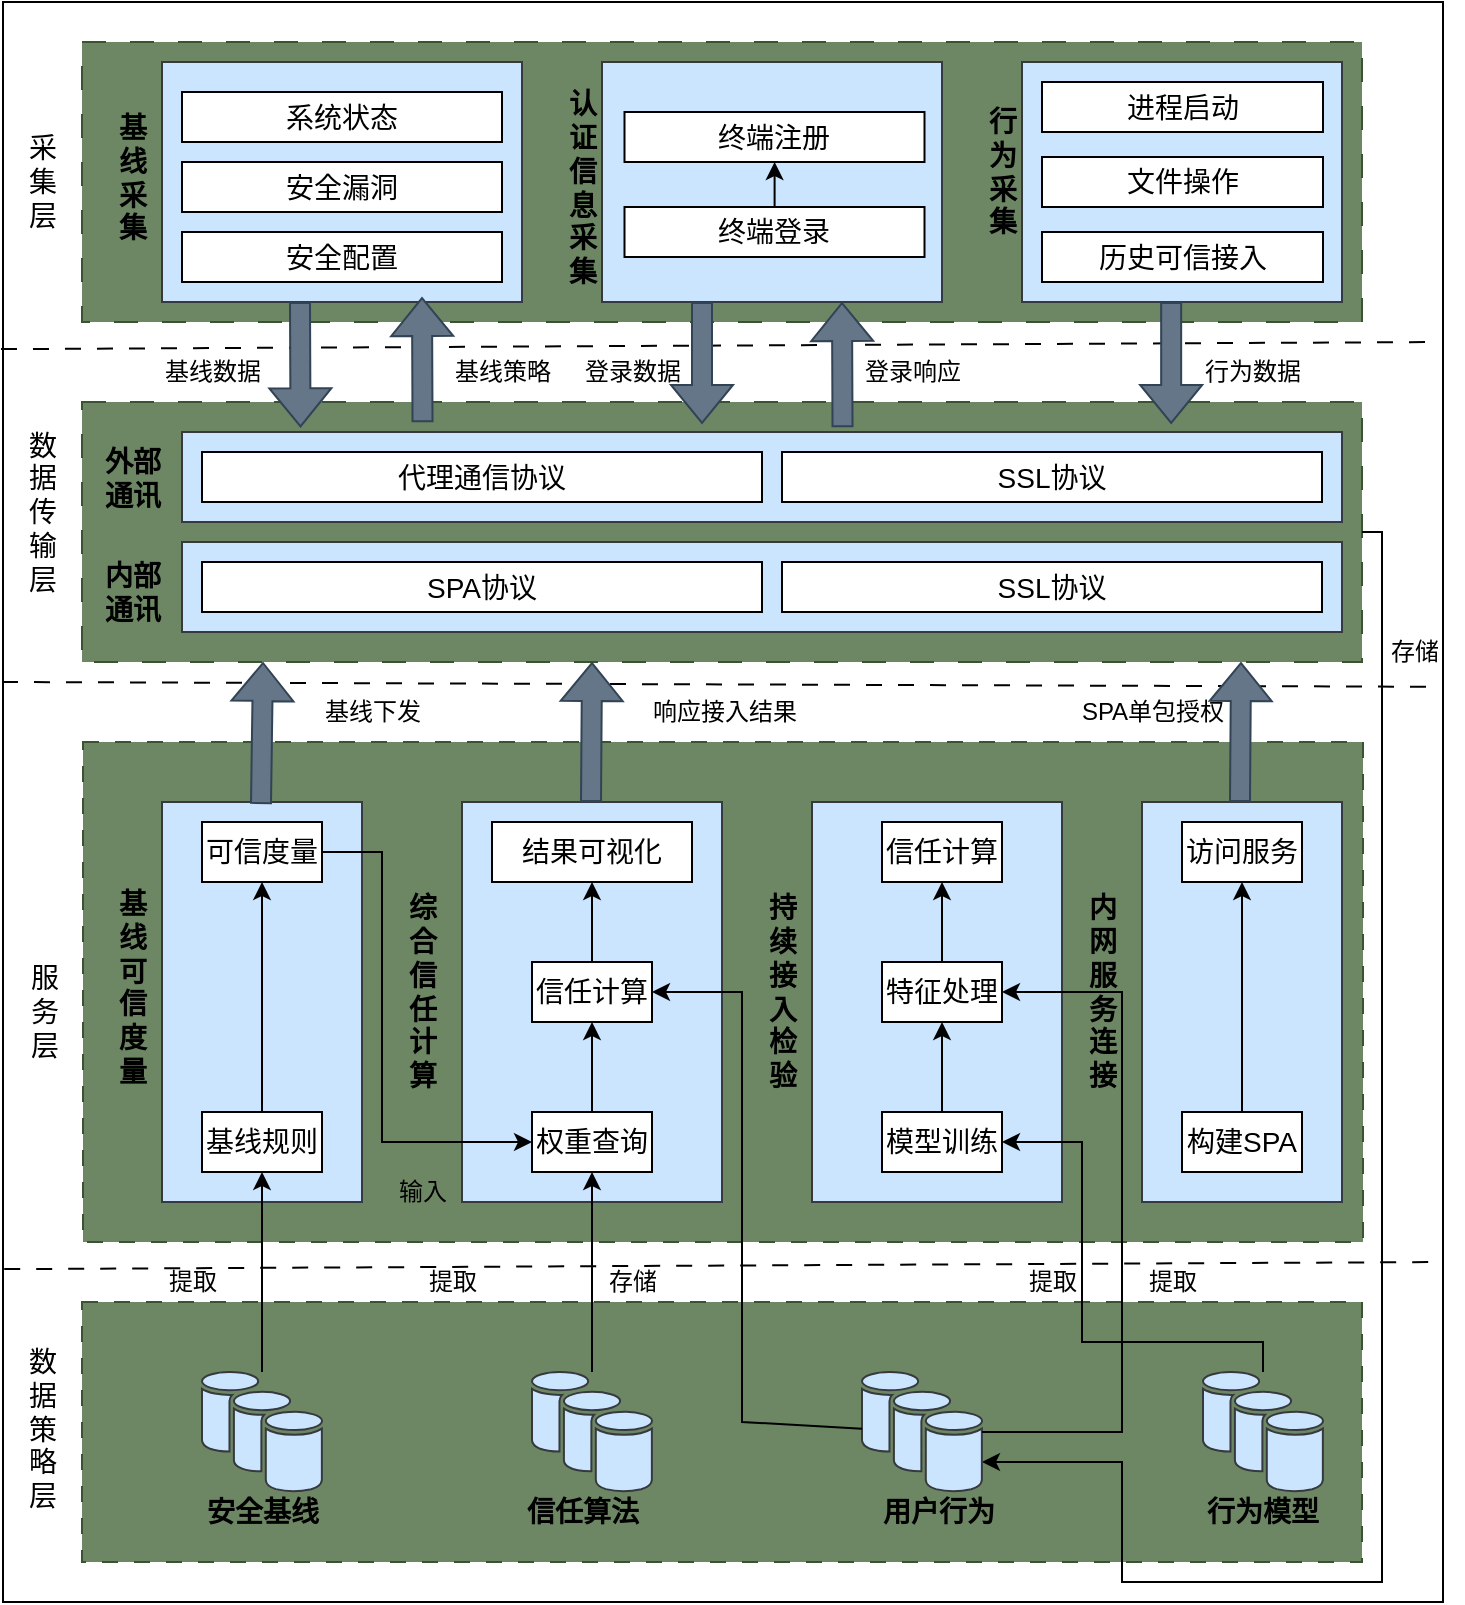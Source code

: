 <mxfile version="24.2.2" type="github">
  <diagram name="第 1 页" id="ms9--4vIe1txsoRL8aFu">
    <mxGraphModel dx="1647" dy="2007" grid="1" gridSize="10" guides="1" tooltips="1" connect="1" arrows="1" fold="1" page="1" pageScale="1" pageWidth="827" pageHeight="1169" math="0" shadow="0">
      <root>
        <mxCell id="0" />
        <mxCell id="1" parent="0" />
        <mxCell id="uTqP-Y-jselss-Khx-P8-10" value="" style="rounded=0;whiteSpace=wrap;html=1;fontSize=14;" parent="1" vertex="1">
          <mxGeometry x="80.5" y="-40" width="720" height="800" as="geometry" />
        </mxCell>
        <mxCell id="uTqP-Y-jselss-Khx-P8-43" value="" style="rounded=0;whiteSpace=wrap;html=1;fillColor=#6d8764;strokeColor=#3A5431;fontColor=#ffffff;dashed=1;dashPattern=12 12;" parent="1" vertex="1">
          <mxGeometry x="120" y="160" width="640" height="130" as="geometry" />
        </mxCell>
        <mxCell id="uTqP-Y-jselss-Khx-P8-3" value="&lt;font style=&quot;font-size: 14px;&quot;&gt;&lt;br style=&quot;font-size: 14px;&quot;&gt;数&lt;br&gt;据&lt;br&gt;策&lt;br&gt;略&lt;br&gt;层&lt;/font&gt;" style="text;html=1;align=center;verticalAlign=middle;resizable=0;points=[];autosize=1;strokeColor=none;fillColor=none;rotation=0;fontSize=14;" parent="1" vertex="1">
          <mxGeometry x="80" y="610" width="40" height="110" as="geometry" />
        </mxCell>
        <mxCell id="uTqP-Y-jselss-Khx-P8-21" value="" style="endArrow=none;html=1;rounded=0;exitX=0.004;exitY=0.388;exitDx=0;exitDy=0;exitPerimeter=0;fontSize=14;dashed=1;dashPattern=8 8;" parent="1" edge="1">
          <mxGeometry width="50" height="50" relative="1" as="geometry">
            <mxPoint x="79.5" y="133.56" as="sourcePoint" />
            <mxPoint x="799" y="130" as="targetPoint" />
          </mxGeometry>
        </mxCell>
        <mxCell id="uTqP-Y-jselss-Khx-P8-23" value="" style="rounded=0;whiteSpace=wrap;html=1;fillColor=#6d8764;strokeColor=#3A5431;fontColor=#ffffff;dashed=1;fontSize=14;dashPattern=12 12;" parent="1" vertex="1">
          <mxGeometry x="120" y="-20" width="640" height="140" as="geometry" />
        </mxCell>
        <mxCell id="uTqP-Y-jselss-Khx-P8-29" value="" style="rounded=0;whiteSpace=wrap;html=1;fillColor=#6d8764;strokeColor=#3A5431;fontColor=#ffffff;dashed=1;dashPattern=8 8;fontSize=14;" parent="1" vertex="1">
          <mxGeometry x="120.5" y="330" width="640" height="250" as="geometry" />
        </mxCell>
        <mxCell id="uTqP-Y-jselss-Khx-P8-30" value="" style="rounded=0;whiteSpace=wrap;html=1;fillColor=#6d8764;strokeColor=#3A5431;fontColor=#ffffff;dashed=1;dashPattern=8 8;fontSize=14;" parent="1" vertex="1">
          <mxGeometry x="120" y="610" width="640" height="130" as="geometry" />
        </mxCell>
        <mxCell id="uTqP-Y-jselss-Khx-P8-34" value="&lt;font style=&quot;font-size: 14px;&quot;&gt;服&lt;br style=&quot;font-size: 14px;&quot;&gt;务&lt;br style=&quot;font-size: 14px;&quot;&gt;层&lt;/font&gt;" style="text;html=1;align=center;verticalAlign=middle;resizable=0;points=[];autosize=1;strokeColor=none;fillColor=none;fontSize=14;" parent="1" vertex="1">
          <mxGeometry x="80.5" y="435" width="40" height="60" as="geometry" />
        </mxCell>
        <mxCell id="uTqP-Y-jselss-Khx-P8-35" value="&lt;font style=&quot;font-size: 14px;&quot;&gt;采&lt;br style=&quot;font-size: 14px;&quot;&gt;集&lt;br style=&quot;font-size: 14px;&quot;&gt;层&lt;/font&gt;" style="text;html=1;align=center;verticalAlign=middle;resizable=0;points=[];autosize=1;strokeColor=none;fillColor=none;fontSize=14;" parent="1" vertex="1">
          <mxGeometry x="80" y="20" width="40" height="60" as="geometry" />
        </mxCell>
        <mxCell id="DxdCswpseyvk_Ch9vkqe-7" value="" style="rounded=0;whiteSpace=wrap;html=1;fillColor=#cce5ff;strokeColor=#36393d;" parent="1" vertex="1">
          <mxGeometry x="650" y="360" width="100" height="200" as="geometry" />
        </mxCell>
        <mxCell id="uTqP-Y-jselss-Khx-P8-220" style="edgeStyle=orthogonalEdgeStyle;rounded=0;orthogonalLoop=1;jettySize=auto;html=1;exitX=1;exitY=0.5;exitDx=0;exitDy=0;entryX=1;entryY=0.75;entryDx=0;entryDy=0;entryPerimeter=0;" parent="1" source="uTqP-Y-jselss-Khx-P8-43" target="uTqP-Y-jselss-Khx-P8-217" edge="1">
          <mxGeometry relative="1" as="geometry">
            <Array as="points">
              <mxPoint x="770" y="225" />
              <mxPoint x="770" y="750" />
              <mxPoint x="640" y="750" />
              <mxPoint x="640" y="690" />
            </Array>
            <mxPoint x="960.02" y="258.5" as="sourcePoint" />
            <mxPoint x="979.5" y="681" as="targetPoint" />
          </mxGeometry>
        </mxCell>
        <mxCell id="uTqP-Y-jselss-Khx-P8-210" value="" style="rounded=0;whiteSpace=wrap;html=1;fillColor=#cce5ff;strokeColor=#36393d;fontSize=14;" parent="1" vertex="1">
          <mxGeometry x="170" y="175" width="580" height="45" as="geometry" />
        </mxCell>
        <mxCell id="uTqP-Y-jselss-Khx-P8-38" value="" style="rounded=0;whiteSpace=wrap;html=1;fillColor=#cce5ff;strokeColor=#36393d;fontSize=14;" parent="1" vertex="1">
          <mxGeometry x="160" y="-10" width="180" height="120" as="geometry" />
        </mxCell>
        <mxCell id="uTqP-Y-jselss-Khx-P8-54" value="安全配置" style="rounded=0;whiteSpace=wrap;html=1;fontSize=14;" parent="1" vertex="1">
          <mxGeometry x="170" y="75" width="160" height="25" as="geometry" />
        </mxCell>
        <mxCell id="uTqP-Y-jselss-Khx-P8-55" value="安全漏洞" style="rounded=0;whiteSpace=wrap;html=1;fontSize=14;" parent="1" vertex="1">
          <mxGeometry x="170" y="40" width="160" height="25" as="geometry" />
        </mxCell>
        <mxCell id="uTqP-Y-jselss-Khx-P8-205" value="" style="rounded=0;whiteSpace=wrap;html=1;fillColor=#cce5ff;strokeColor=#36393d;fontSize=14;" parent="1" vertex="1">
          <mxGeometry x="380" y="-10" width="170" height="120" as="geometry" />
        </mxCell>
        <mxCell id="uTqP-Y-jselss-Khx-P8-56" value="终端注册" style="rounded=0;whiteSpace=wrap;html=1;fontSize=14;" parent="1" vertex="1">
          <mxGeometry x="391.25" y="15" width="150" height="25" as="geometry" />
        </mxCell>
        <mxCell id="uTqP-Y-jselss-Khx-P8-68" value="数&lt;br&gt;据&lt;br&gt;传&lt;br&gt;输&lt;br&gt;层" style="text;html=1;align=center;verticalAlign=middle;resizable=0;points=[];autosize=1;strokeColor=none;fillColor=none;fontSize=14;" parent="1" vertex="1">
          <mxGeometry x="80" y="165" width="40" height="100" as="geometry" />
        </mxCell>
        <mxCell id="uTqP-Y-jselss-Khx-P8-72" style="edgeStyle=orthogonalEdgeStyle;rounded=0;orthogonalLoop=1;jettySize=auto;html=1;exitX=0.5;exitY=1;exitDx=0;exitDy=0;fontSize=14;" parent="1" source="uTqP-Y-jselss-Khx-P8-54" target="uTqP-Y-jselss-Khx-P8-54" edge="1">
          <mxGeometry relative="1" as="geometry" />
        </mxCell>
        <mxCell id="uTqP-Y-jselss-Khx-P8-123" value="" style="sketch=0;shadow=0;dashed=0;html=1;labelPosition=center;verticalLabelPosition=bottom;verticalAlign=top;outlineConnect=0;align=center;shape=mxgraph.office.databases.database_availability_group;fontSize=14;fillColor=#cce5ff;strokeColor=#36393d;" parent="1" vertex="1">
          <mxGeometry x="180" y="645" width="60" height="60" as="geometry" />
        </mxCell>
        <mxCell id="uTqP-Y-jselss-Khx-P8-139" value="&lt;b style=&quot;font-size: 14px;&quot;&gt;基&lt;br style=&quot;font-size: 14px;&quot;&gt;&lt;span style=&quot;font-size: 14px;&quot;&gt;线&lt;br style=&quot;font-size: 14px;&quot;&gt;&lt;/span&gt;&lt;span style=&quot;font-size: 14px;&quot;&gt;采&lt;br style=&quot;font-size: 14px;&quot;&gt;&lt;/span&gt;&lt;span style=&quot;font-size: 14px;&quot;&gt;集&lt;/span&gt;&lt;/b&gt;" style="text;html=1;align=center;verticalAlign=middle;resizable=0;points=[];autosize=1;strokeColor=none;fillColor=none;fontSize=14;" parent="1" vertex="1">
          <mxGeometry x="125" y="7.5" width="40" height="80" as="geometry" />
        </mxCell>
        <mxCell id="uTqP-Y-jselss-Khx-P8-141" value="" style="rounded=0;whiteSpace=wrap;html=1;fillColor=#cce5ff;strokeColor=#36393d;fontSize=14;" parent="1" vertex="1">
          <mxGeometry x="590" y="-10" width="160" height="120" as="geometry" />
        </mxCell>
        <mxCell id="uTqP-Y-jselss-Khx-P8-188" value="&lt;b style=&quot;font-size: 14px;&quot;&gt;&lt;span style=&quot;font-size: 14px;&quot;&gt;行&lt;br style=&quot;font-size: 14px;&quot;&gt;为&lt;br style=&quot;font-size: 14px;&quot;&gt;&lt;/span&gt;&lt;span style=&quot;font-size: 14px;&quot;&gt;采&lt;br style=&quot;font-size: 14px;&quot;&gt;&lt;/span&gt;&lt;span style=&quot;font-size: 14px;&quot;&gt;集&lt;/span&gt;&lt;/b&gt;" style="text;html=1;align=center;verticalAlign=middle;resizable=0;points=[];autosize=1;strokeColor=none;fillColor=none;fontSize=14;" parent="1" vertex="1">
          <mxGeometry x="560" y="5" width="40" height="80" as="geometry" />
        </mxCell>
        <mxCell id="uTqP-Y-jselss-Khx-P8-195" value="&lt;span style=&quot;font-size: 14px;&quot;&gt;&lt;b&gt;持&lt;br&gt;续&lt;br&gt;接&lt;br&gt;入&lt;br&gt;检&lt;br&gt;验&lt;/b&gt;&lt;/span&gt;" style="text;html=1;align=center;verticalAlign=middle;resizable=0;points=[];autosize=1;strokeColor=none;fillColor=none;" parent="1" vertex="1">
          <mxGeometry x="450" y="400" width="40" height="110" as="geometry" />
        </mxCell>
        <mxCell id="uTqP-Y-jselss-Khx-P8-201" value="" style="sketch=0;shadow=0;dashed=0;html=1;strokeColor=#36393d;fillColor=#cce5ff;labelPosition=center;verticalLabelPosition=bottom;verticalAlign=top;outlineConnect=0;align=center;shape=mxgraph.office.databases.database_availability_group;fontSize=14;" parent="1" vertex="1">
          <mxGeometry x="345" y="645" width="60" height="60" as="geometry" />
        </mxCell>
        <mxCell id="uTqP-Y-jselss-Khx-P8-202" value="历史可信接入" style="rounded=0;whiteSpace=wrap;html=1;fontSize=14;" parent="1" vertex="1">
          <mxGeometry x="600" y="75" width="140.5" height="25" as="geometry" />
        </mxCell>
        <mxCell id="uTqP-Y-jselss-Khx-P8-203" value="文件操作" style="rounded=0;whiteSpace=wrap;html=1;fontSize=14;" parent="1" vertex="1">
          <mxGeometry x="600" y="37.5" width="140.5" height="25" as="geometry" />
        </mxCell>
        <mxCell id="uTqP-Y-jselss-Khx-P8-204" value="进程启动" style="rounded=0;whiteSpace=wrap;html=1;fontSize=14;" parent="1" vertex="1">
          <mxGeometry x="600" width="140.5" height="25" as="geometry" />
        </mxCell>
        <mxCell id="uTqP-Y-jselss-Khx-P8-206" value="系统状态" style="rounded=0;whiteSpace=wrap;html=1;fontSize=14;" parent="1" vertex="1">
          <mxGeometry x="170" y="5" width="160" height="25" as="geometry" />
        </mxCell>
        <mxCell id="b1lUqJH5g1yR3QW052wO-5" value="" style="edgeStyle=orthogonalEdgeStyle;rounded=0;orthogonalLoop=1;jettySize=auto;html=1;" edge="1" parent="1" source="uTqP-Y-jselss-Khx-P8-207" target="uTqP-Y-jselss-Khx-P8-56">
          <mxGeometry relative="1" as="geometry" />
        </mxCell>
        <mxCell id="uTqP-Y-jselss-Khx-P8-207" value="终端登录" style="rounded=0;whiteSpace=wrap;html=1;fontSize=14;" parent="1" vertex="1">
          <mxGeometry x="391.25" y="62.5" width="150" height="25" as="geometry" />
        </mxCell>
        <mxCell id="uTqP-Y-jselss-Khx-P8-209" value="&lt;span style=&quot;font-size: 14px;&quot;&gt;&lt;b style=&quot;font-size: 14px;&quot;&gt;认&lt;br style=&quot;font-size: 14px;&quot;&gt;证&lt;br style=&quot;font-size: 14px;&quot;&gt;信&lt;br style=&quot;font-size: 14px;&quot;&gt;息&lt;br style=&quot;font-size: 14px;&quot;&gt;采&lt;br style=&quot;font-size: 14px;&quot;&gt;集&lt;br style=&quot;font-size: 14px;&quot;&gt;&lt;/b&gt;&lt;/span&gt;" style="text;html=1;align=center;verticalAlign=middle;resizable=0;points=[];autosize=1;strokeColor=none;fillColor=none;fontSize=14;" parent="1" vertex="1">
          <mxGeometry x="350" y="-2.5" width="40" height="110" as="geometry" />
        </mxCell>
        <mxCell id="uTqP-Y-jselss-Khx-P8-211" value="&lt;span style=&quot;font-size: 14px;&quot;&gt;&lt;b&gt;外部&lt;br&gt;通讯&lt;br&gt;&lt;/b&gt;&lt;/span&gt;" style="text;html=1;align=center;verticalAlign=middle;resizable=0;points=[];autosize=1;strokeColor=none;fillColor=none;" parent="1" vertex="1">
          <mxGeometry x="120" y="172.5" width="50" height="50" as="geometry" />
        </mxCell>
        <mxCell id="uTqP-Y-jselss-Khx-P8-213" value="&lt;b&gt;&lt;font style=&quot;font-size: 14px;&quot;&gt;信任算法&lt;/font&gt;&lt;/b&gt;" style="text;html=1;align=center;verticalAlign=middle;resizable=0;points=[];autosize=1;strokeColor=none;fillColor=none;" parent="1" vertex="1">
          <mxGeometry x="330" y="700" width="80" height="30" as="geometry" />
        </mxCell>
        <mxCell id="uTqP-Y-jselss-Khx-P8-215" value="&lt;span style=&quot;font-size: 14px;&quot;&gt;&lt;b&gt;用户行为&lt;/b&gt;&lt;/span&gt;" style="text;html=1;align=center;verticalAlign=middle;resizable=0;points=[];autosize=1;strokeColor=none;fillColor=none;" parent="1" vertex="1">
          <mxGeometry x="507.5" y="700" width="80" height="30" as="geometry" />
        </mxCell>
        <mxCell id="uTqP-Y-jselss-Khx-P8-216" value="&lt;b&gt;&lt;font style=&quot;font-size: 14px;&quot;&gt;行为模型&lt;/font&gt;&lt;/b&gt;" style="text;html=1;align=center;verticalAlign=middle;resizable=0;points=[];autosize=1;strokeColor=none;fillColor=none;" parent="1" vertex="1">
          <mxGeometry x="670" y="700" width="80" height="30" as="geometry" />
        </mxCell>
        <mxCell id="uTqP-Y-jselss-Khx-P8-217" value="" style="sketch=0;shadow=0;dashed=0;html=1;strokeColor=#36393d;fillColor=#cce5ff;labelPosition=center;verticalLabelPosition=bottom;verticalAlign=top;outlineConnect=0;align=center;shape=mxgraph.office.databases.database_availability_group;fontSize=14;" parent="1" vertex="1">
          <mxGeometry x="510" y="645" width="60" height="60" as="geometry" />
        </mxCell>
        <mxCell id="uTqP-Y-jselss-Khx-P8-218" value="" style="sketch=0;shadow=0;dashed=0;html=1;strokeColor=#36393d;fillColor=#cce5ff;labelPosition=center;verticalLabelPosition=bottom;verticalAlign=top;outlineConnect=0;align=center;shape=mxgraph.office.databases.database_availability_group;fontSize=14;" parent="1" vertex="1">
          <mxGeometry x="680.5" y="645" width="60" height="60" as="geometry" />
        </mxCell>
        <mxCell id="uTqP-Y-jselss-Khx-P8-219" value="&lt;span style=&quot;font-size: 14px;&quot;&gt;&lt;b&gt;安全基线&lt;/b&gt;&lt;/span&gt;" style="text;html=1;align=center;verticalAlign=middle;resizable=0;points=[];autosize=1;strokeColor=none;fillColor=none;" parent="1" vertex="1">
          <mxGeometry x="170" y="700" width="80" height="30" as="geometry" />
        </mxCell>
        <mxCell id="uTqP-Y-jselss-Khx-P8-238" value="" style="rounded=0;whiteSpace=wrap;html=1;fillColor=#cce5ff;strokeColor=#36393d;fontSize=14;" parent="1" vertex="1">
          <mxGeometry x="170" y="230" width="580" height="45" as="geometry" />
        </mxCell>
        <mxCell id="uTqP-Y-jselss-Khx-P8-239" value="&lt;span style=&quot;font-size: 14px;&quot;&gt;&lt;b&gt;内部&lt;br&gt;通讯&lt;br&gt;&lt;/b&gt;&lt;/span&gt;" style="text;html=1;align=center;verticalAlign=middle;resizable=0;points=[];autosize=1;strokeColor=none;fillColor=none;" parent="1" vertex="1">
          <mxGeometry x="120" y="230" width="50" height="50" as="geometry" />
        </mxCell>
        <mxCell id="uTqP-Y-jselss-Khx-P8-240" value="&lt;font style=&quot;font-size: 14px;&quot;&gt;代理通信协议&lt;/font&gt;" style="rounded=0;whiteSpace=wrap;html=1;" parent="1" vertex="1">
          <mxGeometry x="180" y="185" width="280" height="25" as="geometry" />
        </mxCell>
        <mxCell id="uTqP-Y-jselss-Khx-P8-244" value="&lt;font style=&quot;font-size: 14px;&quot;&gt;SPA协议&lt;/font&gt;" style="rounded=0;whiteSpace=wrap;html=1;" parent="1" vertex="1">
          <mxGeometry x="180" y="240" width="280" height="25" as="geometry" />
        </mxCell>
        <mxCell id="uTqP-Y-jselss-Khx-P8-246" value="&lt;font style=&quot;font-size: 14px;&quot;&gt;SSL协议&lt;/font&gt;" style="rounded=0;whiteSpace=wrap;html=1;" parent="1" vertex="1">
          <mxGeometry x="470" y="240" width="270" height="25" as="geometry" />
        </mxCell>
        <mxCell id="uTqP-Y-jselss-Khx-P8-272" value="" style="endArrow=none;html=1;rounded=0;entryX=0.999;entryY=0.428;entryDx=0;entryDy=0;entryPerimeter=0;fontSize=14;dashed=1;dashPattern=8 8;" parent="1" target="uTqP-Y-jselss-Khx-P8-10" edge="1">
          <mxGeometry width="50" height="50" relative="1" as="geometry">
            <mxPoint x="80" y="300" as="sourcePoint" />
            <mxPoint x="799.4" y="300" as="targetPoint" />
          </mxGeometry>
        </mxCell>
        <mxCell id="DxdCswpseyvk_Ch9vkqe-1" value="&lt;span style=&quot;font-size: 14px;&quot;&gt;&lt;b&gt;综&lt;/b&gt;&lt;/span&gt;&lt;div&gt;&lt;span style=&quot;font-size: 14px;&quot;&gt;&lt;b&gt;合&lt;/b&gt;&lt;/span&gt;&lt;/div&gt;&lt;div&gt;&lt;span style=&quot;font-size: 14px;&quot;&gt;&lt;b&gt;信&lt;/b&gt;&lt;/span&gt;&lt;/div&gt;&lt;div&gt;&lt;span style=&quot;font-size: 14px;&quot;&gt;&lt;b&gt;任&lt;/b&gt;&lt;/span&gt;&lt;/div&gt;&lt;div&gt;&lt;span style=&quot;font-size: 14px;&quot;&gt;&lt;b&gt;计&lt;/b&gt;&lt;/span&gt;&lt;/div&gt;&lt;div&gt;&lt;span style=&quot;font-size: 14px;&quot;&gt;&lt;b&gt;算&lt;/b&gt;&lt;/span&gt;&lt;/div&gt;" style="text;html=1;align=center;verticalAlign=middle;resizable=0;points=[];autosize=1;strokeColor=none;fillColor=none;" parent="1" vertex="1">
          <mxGeometry x="270" y="400" width="40" height="110" as="geometry" />
        </mxCell>
        <mxCell id="DxdCswpseyvk_Ch9vkqe-6" value="&lt;span style=&quot;font-size: 14px;&quot;&gt;&lt;b&gt;基&lt;/b&gt;&lt;/span&gt;&lt;div&gt;&lt;span style=&quot;font-size: 14px;&quot;&gt;&lt;b&gt;线&lt;/b&gt;&lt;/span&gt;&lt;/div&gt;&lt;div&gt;&lt;span style=&quot;font-size: 14px;&quot;&gt;&lt;b&gt;可&lt;/b&gt;&lt;/span&gt;&lt;/div&gt;&lt;div&gt;&lt;span style=&quot;font-size: 14px;&quot;&gt;&lt;b&gt;信&lt;/b&gt;&lt;/span&gt;&lt;/div&gt;&lt;div&gt;&lt;span style=&quot;font-size: 14px;&quot;&gt;&lt;b&gt;度&lt;/b&gt;&lt;/span&gt;&lt;/div&gt;&lt;div&gt;&lt;span style=&quot;font-size: 14px;&quot;&gt;&lt;b&gt;量&lt;/b&gt;&lt;/span&gt;&lt;/div&gt;&lt;div&gt;&lt;br&gt;&lt;/div&gt;" style="text;html=1;align=center;verticalAlign=middle;resizable=0;points=[];autosize=1;strokeColor=none;fillColor=none;" parent="1" vertex="1">
          <mxGeometry x="125" y="395" width="40" height="130" as="geometry" />
        </mxCell>
        <mxCell id="DxdCswpseyvk_Ch9vkqe-25" value="" style="rounded=0;whiteSpace=wrap;html=1;fillColor=#cce5ff;strokeColor=#36393d;" parent="1" vertex="1">
          <mxGeometry x="310" y="360" width="130" height="200" as="geometry" />
        </mxCell>
        <mxCell id="DxdCswpseyvk_Ch9vkqe-75" value="" style="edgeStyle=orthogonalEdgeStyle;rounded=0;orthogonalLoop=1;jettySize=auto;html=1;" parent="1" source="uTqP-Y-jselss-Khx-P8-201" target="DxdCswpseyvk_Ch9vkqe-27" edge="1">
          <mxGeometry relative="1" as="geometry" />
        </mxCell>
        <mxCell id="mElpV_ZJZSHDwFUQlrxw-3" value="" style="edgeStyle=orthogonalEdgeStyle;rounded=0;orthogonalLoop=1;jettySize=auto;html=1;" parent="1" source="DxdCswpseyvk_Ch9vkqe-27" target="DxdCswpseyvk_Ch9vkqe-26" edge="1">
          <mxGeometry relative="1" as="geometry" />
        </mxCell>
        <mxCell id="DxdCswpseyvk_Ch9vkqe-27" value="权重查询" style="whiteSpace=wrap;html=1;fontSize=14;verticalAlign=middle;sketch=0;shadow=0;dashed=0;" parent="1" vertex="1">
          <mxGeometry x="345" y="515" width="60" height="30" as="geometry" />
        </mxCell>
        <mxCell id="DxdCswpseyvk_Ch9vkqe-28" value="结果可视化" style="whiteSpace=wrap;html=1;fontSize=14;rounded=0;" parent="1" vertex="1">
          <mxGeometry x="325" y="370" width="100" height="30" as="geometry" />
        </mxCell>
        <mxCell id="DxdCswpseyvk_Ch9vkqe-32" value="" style="rounded=0;whiteSpace=wrap;html=1;fillColor=#cce5ff;strokeColor=#36393d;" parent="1" vertex="1">
          <mxGeometry x="485" y="360" width="125" height="200" as="geometry" />
        </mxCell>
        <mxCell id="mElpV_ZJZSHDwFUQlrxw-22" value="" style="edgeStyle=orthogonalEdgeStyle;rounded=0;orthogonalLoop=1;jettySize=auto;html=1;" parent="1" source="DxdCswpseyvk_Ch9vkqe-35" target="mElpV_ZJZSHDwFUQlrxw-15" edge="1">
          <mxGeometry relative="1" as="geometry" />
        </mxCell>
        <mxCell id="DxdCswpseyvk_Ch9vkqe-35" value="构建SPA" style="whiteSpace=wrap;html=1;fontSize=14;rounded=0;" parent="1" vertex="1">
          <mxGeometry x="670" y="515" width="60" height="30" as="geometry" />
        </mxCell>
        <mxCell id="DxdCswpseyvk_Ch9vkqe-41" value="" style="rounded=0;whiteSpace=wrap;html=1;fillColor=#cce5ff;strokeColor=#36393d;" parent="1" vertex="1">
          <mxGeometry x="160" y="360" width="100" height="200" as="geometry" />
        </mxCell>
        <mxCell id="leUkdMmYNfDMrdS2uC6X-163" style="edgeStyle=orthogonalEdgeStyle;rounded=0;orthogonalLoop=1;jettySize=auto;html=1;exitX=1;exitY=0.5;exitDx=0;exitDy=0;entryX=0;entryY=0.5;entryDx=0;entryDy=0;" parent="1" source="DxdCswpseyvk_Ch9vkqe-42" target="DxdCswpseyvk_Ch9vkqe-27" edge="1">
          <mxGeometry relative="1" as="geometry">
            <Array as="points">
              <mxPoint x="270" y="385" />
              <mxPoint x="270" y="530" />
            </Array>
          </mxGeometry>
        </mxCell>
        <mxCell id="DxdCswpseyvk_Ch9vkqe-42" value="可信度量" style="rounded=0;whiteSpace=wrap;html=1;fontSize=14;" parent="1" vertex="1">
          <mxGeometry x="180" y="370" width="60" height="30" as="geometry" />
        </mxCell>
        <mxCell id="DxdCswpseyvk_Ch9vkqe-76" value="" style="edgeStyle=orthogonalEdgeStyle;rounded=0;orthogonalLoop=1;jettySize=auto;html=1;" parent="1" source="uTqP-Y-jselss-Khx-P8-123" target="DxdCswpseyvk_Ch9vkqe-43" edge="1">
          <mxGeometry relative="1" as="geometry" />
        </mxCell>
        <mxCell id="b1lUqJH5g1yR3QW052wO-4" value="" style="edgeStyle=orthogonalEdgeStyle;rounded=0;orthogonalLoop=1;jettySize=auto;html=1;" edge="1" parent="1" source="DxdCswpseyvk_Ch9vkqe-43" target="DxdCswpseyvk_Ch9vkqe-42">
          <mxGeometry relative="1" as="geometry" />
        </mxCell>
        <mxCell id="DxdCswpseyvk_Ch9vkqe-43" value="基线规则" style="whiteSpace=wrap;html=1;fontSize=14;verticalAlign=middle;sketch=0;shadow=0;dashed=0;" parent="1" vertex="1">
          <mxGeometry x="180" y="515" width="60" height="30" as="geometry" />
        </mxCell>
        <mxCell id="leUkdMmYNfDMrdS2uC6X-3" value="" style="endArrow=none;html=1;rounded=0;exitX=0.004;exitY=0.388;exitDx=0;exitDy=0;exitPerimeter=0;entryX=1.003;entryY=0.375;entryDx=0;entryDy=0;entryPerimeter=0;fontSize=14;dashed=1;dashPattern=8 8;" parent="1" edge="1">
          <mxGeometry width="50" height="50" relative="1" as="geometry">
            <mxPoint x="81.1" y="593.56" as="sourcePoint" />
            <mxPoint x="800.5" y="590" as="targetPoint" />
          </mxGeometry>
        </mxCell>
        <mxCell id="leUkdMmYNfDMrdS2uC6X-16" value="" style="shape=flexArrow;endArrow=classic;html=1;rounded=0;exitX=0.5;exitY=1;exitDx=0;exitDy=0;entryX=0.147;entryY=-0.052;entryDx=0;entryDy=0;entryPerimeter=0;fillColor=#647687;strokeColor=#314354;" parent="1" edge="1">
          <mxGeometry width="50" height="50" relative="1" as="geometry">
            <mxPoint x="229" y="110" as="sourcePoint" />
            <mxPoint x="229.26" y="172.66" as="targetPoint" />
          </mxGeometry>
        </mxCell>
        <mxCell id="leUkdMmYNfDMrdS2uC6X-17" value="" style="shape=flexArrow;endArrow=classic;html=1;rounded=0;exitX=0.5;exitY=1;exitDx=0;exitDy=0;entryX=0.147;entryY=-0.052;entryDx=0;entryDy=0;entryPerimeter=0;fillColor=#647687;strokeColor=#314354;" parent="1" edge="1">
          <mxGeometry width="50" height="50" relative="1" as="geometry">
            <mxPoint x="430.0" y="110" as="sourcePoint" />
            <mxPoint x="430.0" y="171" as="targetPoint" />
          </mxGeometry>
        </mxCell>
        <mxCell id="leUkdMmYNfDMrdS2uC6X-18" value="" style="shape=flexArrow;endArrow=classic;html=1;rounded=0;exitX=0.5;exitY=1;exitDx=0;exitDy=0;entryX=0.147;entryY=-0.052;entryDx=0;entryDy=0;entryPerimeter=0;fillColor=#647687;strokeColor=#314354;" parent="1" edge="1">
          <mxGeometry width="50" height="50" relative="1" as="geometry">
            <mxPoint x="664.58" y="110" as="sourcePoint" />
            <mxPoint x="664.58" y="171" as="targetPoint" />
          </mxGeometry>
        </mxCell>
        <mxCell id="leUkdMmYNfDMrdS2uC6X-22" value="" style="shape=flexArrow;endArrow=classic;html=1;rounded=0;entryX=0.127;entryY=0.995;entryDx=0;entryDy=0;entryPerimeter=0;fillColor=#647687;strokeColor=#314354;" parent="1" edge="1">
          <mxGeometry width="50" height="50" relative="1" as="geometry">
            <mxPoint x="374.5" y="360" as="sourcePoint" />
            <mxPoint x="375" y="290" as="targetPoint" />
          </mxGeometry>
        </mxCell>
        <mxCell id="leUkdMmYNfDMrdS2uC6X-28" value="基线数据" style="text;html=1;align=center;verticalAlign=middle;resizable=0;points=[];autosize=1;strokeColor=none;fillColor=none;" parent="1" vertex="1">
          <mxGeometry x="150" y="130" width="70" height="30" as="geometry" />
        </mxCell>
        <mxCell id="leUkdMmYNfDMrdS2uC6X-29" value="登录数据" style="text;html=1;align=center;verticalAlign=middle;resizable=0;points=[];autosize=1;strokeColor=none;fillColor=none;" parent="1" vertex="1">
          <mxGeometry x="360" y="130" width="70" height="30" as="geometry" />
        </mxCell>
        <mxCell id="leUkdMmYNfDMrdS2uC6X-30" value="行为数据" style="text;html=1;align=center;verticalAlign=middle;resizable=0;points=[];autosize=1;strokeColor=none;fillColor=none;" parent="1" vertex="1">
          <mxGeometry x="670" y="130" width="70" height="30" as="geometry" />
        </mxCell>
        <mxCell id="leUkdMmYNfDMrdS2uC6X-37" value="基线下发" style="text;html=1;align=center;verticalAlign=middle;resizable=0;points=[];autosize=1;strokeColor=none;fillColor=none;" parent="1" vertex="1">
          <mxGeometry x="230" y="300" width="70" height="30" as="geometry" />
        </mxCell>
        <mxCell id="leUkdMmYNfDMrdS2uC6X-38" value="响应接入结果" style="text;html=1;align=center;verticalAlign=middle;resizable=0;points=[];autosize=1;strokeColor=none;fillColor=none;" parent="1" vertex="1">
          <mxGeometry x="391.25" y="300" width="100" height="30" as="geometry" />
        </mxCell>
        <mxCell id="leUkdMmYNfDMrdS2uC6X-140" value="&lt;div&gt;&lt;span style=&quot;font-size: 14px;&quot;&gt;&lt;b&gt;内&lt;/b&gt;&lt;/span&gt;&lt;/div&gt;&lt;div&gt;&lt;span style=&quot;font-size: 14px;&quot;&gt;&lt;b&gt;网&lt;/b&gt;&lt;/span&gt;&lt;/div&gt;&lt;span style=&quot;font-size: 14px;&quot;&gt;&lt;b&gt;服&lt;/b&gt;&lt;/span&gt;&lt;div&gt;&lt;span style=&quot;font-size: 14px;&quot;&gt;&lt;b&gt;务&lt;/b&gt;&lt;/span&gt;&lt;/div&gt;&lt;div&gt;&lt;span style=&quot;font-size: 14px;&quot;&gt;&lt;b&gt;连&lt;/b&gt;&lt;/span&gt;&lt;/div&gt;&lt;div&gt;&lt;span style=&quot;font-size: 14px;&quot;&gt;&lt;b&gt;接&lt;/b&gt;&lt;/span&gt;&lt;/div&gt;" style="text;html=1;align=center;verticalAlign=middle;resizable=0;points=[];autosize=1;strokeColor=none;fillColor=none;" parent="1" vertex="1">
          <mxGeometry x="610" y="400" width="40" height="110" as="geometry" />
        </mxCell>
        <mxCell id="mElpV_ZJZSHDwFUQlrxw-16" value="" style="edgeStyle=orthogonalEdgeStyle;rounded=0;orthogonalLoop=1;jettySize=auto;html=1;entryX=0.5;entryY=1;entryDx=0;entryDy=0;" parent="1" source="uTqP-Y-jselss-Khx-P8-221" target="uTqP-Y-jselss-Khx-P8-51" edge="1">
          <mxGeometry relative="1" as="geometry" />
        </mxCell>
        <mxCell id="uTqP-Y-jselss-Khx-P8-221" value="模型训练" style="whiteSpace=wrap;html=1;fontSize=14;verticalAlign=middle;sketch=0;shadow=0;dashed=0;" parent="1" vertex="1">
          <mxGeometry x="520" y="515" width="60" height="30" as="geometry" />
        </mxCell>
        <mxCell id="mElpV_ZJZSHDwFUQlrxw-18" value="" style="edgeStyle=orthogonalEdgeStyle;rounded=0;orthogonalLoop=1;jettySize=auto;html=1;" parent="1" source="uTqP-Y-jselss-Khx-P8-51" target="uTqP-Y-jselss-Khx-P8-225" edge="1">
          <mxGeometry relative="1" as="geometry" />
        </mxCell>
        <mxCell id="uTqP-Y-jselss-Khx-P8-51" value="特征处理" style="rounded=0;whiteSpace=wrap;html=1;fontSize=14;" parent="1" vertex="1">
          <mxGeometry x="520" y="440" width="60" height="30" as="geometry" />
        </mxCell>
        <mxCell id="uTqP-Y-jselss-Khx-P8-225" value="信任计算" style="whiteSpace=wrap;html=1;fontSize=14;rounded=0;" parent="1" vertex="1">
          <mxGeometry x="520" y="370" width="60" height="30" as="geometry" />
        </mxCell>
        <mxCell id="leUkdMmYNfDMrdS2uC6X-146" value="输入" style="text;html=1;align=center;verticalAlign=middle;resizable=0;points=[];autosize=1;strokeColor=none;fillColor=none;" parent="1" vertex="1">
          <mxGeometry x="265" y="540" width="50" height="30" as="geometry" />
        </mxCell>
        <mxCell id="leUkdMmYNfDMrdS2uC6X-149" value="存储" style="text;html=1;align=center;verticalAlign=middle;resizable=0;points=[];autosize=1;strokeColor=none;fillColor=none;" parent="1" vertex="1">
          <mxGeometry x="370" y="585" width="50" height="30" as="geometry" />
        </mxCell>
        <mxCell id="leUkdMmYNfDMrdS2uC6X-155" value="提取" style="text;html=1;align=center;verticalAlign=middle;resizable=0;points=[];autosize=1;strokeColor=none;fillColor=none;" parent="1" vertex="1">
          <mxGeometry x="150" y="585" width="50" height="30" as="geometry" />
        </mxCell>
        <mxCell id="leUkdMmYNfDMrdS2uC6X-156" value="存储" style="text;html=1;align=center;verticalAlign=middle;resizable=0;points=[];autosize=1;strokeColor=none;fillColor=none;" parent="1" vertex="1">
          <mxGeometry x="760.5" y="270" width="50" height="30" as="geometry" />
        </mxCell>
        <mxCell id="leUkdMmYNfDMrdS2uC6X-141" value="" style="edgeStyle=orthogonalEdgeStyle;rounded=0;orthogonalLoop=1;jettySize=auto;html=1;entryX=1;entryY=0.5;entryDx=0;entryDy=0;" parent="1" source="uTqP-Y-jselss-Khx-P8-217" target="uTqP-Y-jselss-Khx-P8-51" edge="1">
          <mxGeometry relative="1" as="geometry">
            <mxPoint x="712.5" y="595" as="sourcePoint" />
            <mxPoint x="617.5" y="480" as="targetPoint" />
            <Array as="points">
              <mxPoint x="640" y="675" />
              <mxPoint x="640" y="455" />
            </Array>
          </mxGeometry>
        </mxCell>
        <mxCell id="mElpV_ZJZSHDwFUQlrxw-2" value="" style="edgeStyle=orthogonalEdgeStyle;rounded=0;orthogonalLoop=1;jettySize=auto;html=1;entryX=0.5;entryY=1;entryDx=0;entryDy=0;" parent="1" source="DxdCswpseyvk_Ch9vkqe-26" target="DxdCswpseyvk_Ch9vkqe-28" edge="1">
          <mxGeometry relative="1" as="geometry">
            <Array as="points" />
            <mxPoint x="680" y="675" as="sourcePoint" />
            <mxPoint x="320" y="400" as="targetPoint" />
          </mxGeometry>
        </mxCell>
        <mxCell id="DxdCswpseyvk_Ch9vkqe-26" value="信任计算" style="rounded=0;whiteSpace=wrap;html=1;fontSize=14;" parent="1" vertex="1">
          <mxGeometry x="345" y="440" width="60" height="30" as="geometry" />
        </mxCell>
        <mxCell id="mElpV_ZJZSHDwFUQlrxw-10" value="提取" style="text;html=1;align=center;verticalAlign=middle;resizable=0;points=[];autosize=1;strokeColor=none;fillColor=none;" parent="1" vertex="1">
          <mxGeometry x="280" y="585" width="50" height="30" as="geometry" />
        </mxCell>
        <mxCell id="mElpV_ZJZSHDwFUQlrxw-13" value="提取" style="text;html=1;align=center;verticalAlign=middle;resizable=0;points=[];autosize=1;strokeColor=none;fillColor=none;" parent="1" vertex="1">
          <mxGeometry x="580" y="585" width="50" height="30" as="geometry" />
        </mxCell>
        <mxCell id="mElpV_ZJZSHDwFUQlrxw-14" value="提取" style="text;html=1;align=center;verticalAlign=middle;resizable=0;points=[];autosize=1;strokeColor=none;fillColor=none;" parent="1" vertex="1">
          <mxGeometry x="640" y="585" width="50" height="30" as="geometry" />
        </mxCell>
        <mxCell id="mElpV_ZJZSHDwFUQlrxw-15" value="访问服务" style="whiteSpace=wrap;html=1;fontSize=14;rounded=0;" parent="1" vertex="1">
          <mxGeometry x="670" y="370" width="60" height="30" as="geometry" />
        </mxCell>
        <mxCell id="mElpV_ZJZSHDwFUQlrxw-21" style="edgeStyle=orthogonalEdgeStyle;rounded=0;orthogonalLoop=1;jettySize=auto;html=1;" parent="1" source="uTqP-Y-jselss-Khx-P8-218" target="uTqP-Y-jselss-Khx-P8-221" edge="1">
          <mxGeometry relative="1" as="geometry">
            <Array as="points">
              <mxPoint x="711" y="630" />
              <mxPoint x="620" y="630" />
              <mxPoint x="620" y="530" />
            </Array>
          </mxGeometry>
        </mxCell>
        <mxCell id="mElpV_ZJZSHDwFUQlrxw-23" value="" style="shape=flexArrow;endArrow=classic;html=1;rounded=0;entryX=0.127;entryY=0.995;entryDx=0;entryDy=0;entryPerimeter=0;fillColor=#647687;strokeColor=#314354;" parent="1" edge="1">
          <mxGeometry width="50" height="50" relative="1" as="geometry">
            <mxPoint x="699.0" y="360" as="sourcePoint" />
            <mxPoint x="699.5" y="290" as="targetPoint" />
          </mxGeometry>
        </mxCell>
        <mxCell id="mElpV_ZJZSHDwFUQlrxw-24" value="SPA单包授权" style="text;html=1;align=center;verticalAlign=middle;resizable=0;points=[];autosize=1;strokeColor=none;fillColor=none;" parent="1" vertex="1">
          <mxGeometry x="610" y="300" width="90" height="30" as="geometry" />
        </mxCell>
        <mxCell id="mElpV_ZJZSHDwFUQlrxw-25" value="" style="shape=flexArrow;endArrow=classic;html=1;rounded=0;exitX=0.5;exitY=1;exitDx=0;exitDy=0;entryX=0.147;entryY=-0.052;entryDx=0;entryDy=0;entryPerimeter=0;fillColor=#647687;strokeColor=#314354;" parent="1" edge="1">
          <mxGeometry width="50" height="50" relative="1" as="geometry">
            <mxPoint x="290.26" y="170.16" as="sourcePoint" />
            <mxPoint x="290" y="107.5" as="targetPoint" />
          </mxGeometry>
        </mxCell>
        <mxCell id="mElpV_ZJZSHDwFUQlrxw-28" value="基线策略" style="text;html=1;align=center;verticalAlign=middle;resizable=0;points=[];autosize=1;strokeColor=none;fillColor=none;" parent="1" vertex="1">
          <mxGeometry x="295" y="130" width="70" height="30" as="geometry" />
        </mxCell>
        <mxCell id="mElpV_ZJZSHDwFUQlrxw-33" value="" style="shape=flexArrow;endArrow=classic;html=1;rounded=0;exitX=0.5;exitY=1;exitDx=0;exitDy=0;entryX=0.147;entryY=-0.052;entryDx=0;entryDy=0;entryPerimeter=0;fillColor=#647687;strokeColor=#314354;" parent="1" edge="1">
          <mxGeometry width="50" height="50" relative="1" as="geometry">
            <mxPoint x="500.26" y="172.66" as="sourcePoint" />
            <mxPoint x="500" y="110" as="targetPoint" />
          </mxGeometry>
        </mxCell>
        <mxCell id="mElpV_ZJZSHDwFUQlrxw-34" value="登录响应" style="text;html=1;align=center;verticalAlign=middle;resizable=0;points=[];autosize=1;strokeColor=none;fillColor=none;" parent="1" vertex="1">
          <mxGeometry x="500" y="130" width="70" height="30" as="geometry" />
        </mxCell>
        <mxCell id="mElpV_ZJZSHDwFUQlrxw-37" value="&lt;font style=&quot;font-size: 14px;&quot;&gt;SSL协议&lt;/font&gt;" style="rounded=0;whiteSpace=wrap;html=1;" parent="1" vertex="1">
          <mxGeometry x="470" y="185" width="270" height="25" as="geometry" />
        </mxCell>
        <mxCell id="b1lUqJH5g1yR3QW052wO-3" value="" style="endArrow=classic;html=1;rounded=0;entryX=1;entryY=0.5;entryDx=0;entryDy=0;" edge="1" parent="1" source="uTqP-Y-jselss-Khx-P8-217" target="DxdCswpseyvk_Ch9vkqe-26">
          <mxGeometry width="50" height="50" relative="1" as="geometry">
            <mxPoint x="-180" y="580" as="sourcePoint" />
            <mxPoint x="-130" y="530" as="targetPoint" />
            <Array as="points">
              <mxPoint x="450" y="670" />
              <mxPoint x="450" y="580" />
              <mxPoint x="450" y="455" />
            </Array>
          </mxGeometry>
        </mxCell>
        <mxCell id="b1lUqJH5g1yR3QW052wO-6" value="" style="shape=flexArrow;endArrow=classic;html=1;rounded=0;exitX=0.5;exitY=1;exitDx=0;exitDy=0;entryX=0.127;entryY=0.995;entryDx=0;entryDy=0;entryPerimeter=0;fillColor=#647687;strokeColor=#314354;" edge="1" parent="1">
          <mxGeometry width="50" height="50" relative="1" as="geometry">
            <mxPoint x="209.5" y="361" as="sourcePoint" />
            <mxPoint x="210.5" y="290" as="targetPoint" />
          </mxGeometry>
        </mxCell>
      </root>
    </mxGraphModel>
  </diagram>
</mxfile>
